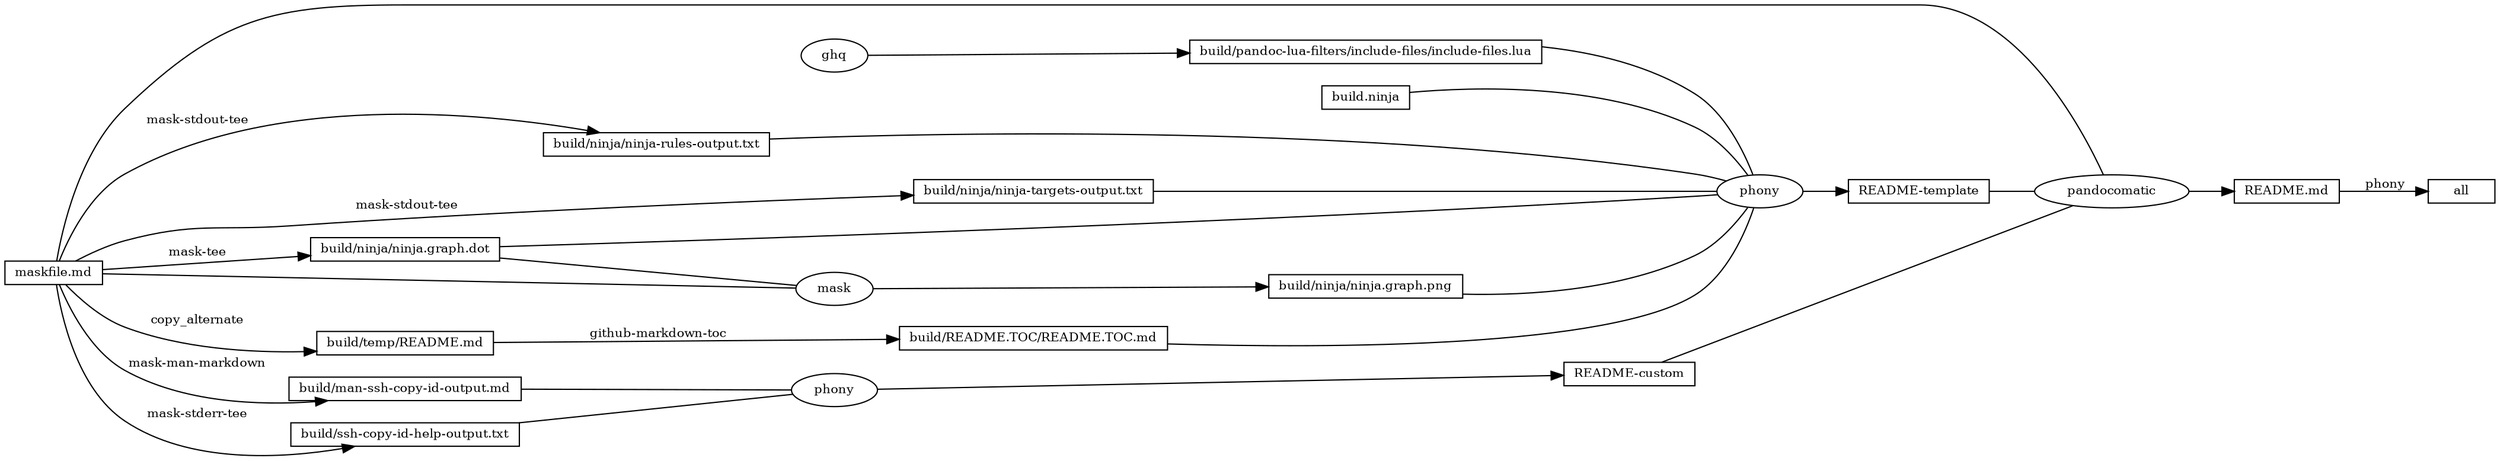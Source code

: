 digraph ninja {
rankdir="LR"
node [fontsize=10, shape=box, height=0.25]
edge [fontsize=10]
"0x7fdfa4407fb0" [label="all"]
"0x7fdfa4408040" -> "0x7fdfa4407fb0" [label=" phony"]
"0x7fdfa4408040" [label="README.md"]
"0x7fdfa4409890" [label="pandocomatic", shape=ellipse]
"0x7fdfa4409890" -> "0x7fdfa4408040"
"0x7fdfa4408830" -> "0x7fdfa4409890" [arrowhead=none]
"0x7fdfa44091f0" -> "0x7fdfa4409890" [arrowhead=none]
"0x7fdfa44099d0" -> "0x7fdfa4409890" [arrowhead=none]
"0x7fdfa4408830" [label="maskfile.md"]
"0x7fdfa44091f0" [label="README-template"]
"0x7fdfa4409290" [label="phony", shape=ellipse]
"0x7fdfa4409290" -> "0x7fdfa44091f0"
"0x7fdfa4408570" -> "0x7fdfa4409290" [arrowhead=none]
"0x7fdfa44095d0" -> "0x7fdfa4409290" [arrowhead=none]
"0x7fdfa4408770" -> "0x7fdfa4409290" [arrowhead=none]
"0x7fdfa44089e0" -> "0x7fdfa4409290" [arrowhead=none]
"0x7fdfa4408c40" -> "0x7fdfa4409290" [arrowhead=none]
"0x7fdfa4408e80" -> "0x7fdfa4409290" [arrowhead=none]
"0x7fdfa4409140" -> "0x7fdfa4409290" [arrowhead=none]
"0x7fdfa4408570" [label="build/pandoc-lua-filters/include-files/include-files.lua"]
"0x7fdfa4408500" [label="ghq", shape=ellipse]
"0x7fdfa4408500" -> "0x7fdfa4408570"
"0x7fdfa44095d0" [label="build.ninja"]
"0x7fdfa4408770" [label="build/ninja/ninja-rules-output.txt"]
"0x7fdfa4408830" -> "0x7fdfa4408770" [label=" mask-stdout-tee"]
"0x7fdfa44089e0" [label="build/ninja/ninja-targets-output.txt"]
"0x7fdfa4408830" -> "0x7fdfa44089e0" [label=" mask-stdout-tee"]
"0x7fdfa4408c40" [label="build/ninja/ninja.graph.dot"]
"0x7fdfa4408830" -> "0x7fdfa4408c40" [label=" mask-tee"]
"0x7fdfa4408e80" [label="build/ninja/ninja.graph.png"]
"0x7fdfa4408e10" [label="mask", shape=ellipse]
"0x7fdfa4408e10" -> "0x7fdfa4408e80"
"0x7fdfa4408830" -> "0x7fdfa4408e10" [arrowhead=none]
"0x7fdfa4408c40" -> "0x7fdfa4408e10" [arrowhead=none]
"0x7fdfa4409140" [label="build/README.TOC/README.TOC.md"]
"0x7fdfa4408fa0" -> "0x7fdfa4409140" [label=" github-markdown-toc"]
"0x7fdfa4408fa0" [label="build/temp/README.md"]
"0x7fdfa4408830" -> "0x7fdfa4408fa0" [label=" copy_alternate"]
"0x7fdfa44099d0" [label="README-custom"]
"0x7fdfa4409960" [label="phony", shape=ellipse]
"0x7fdfa4409960" -> "0x7fdfa44099d0"
"0x7fdfa44093c0" -> "0x7fdfa4409960" [arrowhead=none]
"0x7fdfa44097c0" -> "0x7fdfa4409960" [arrowhead=none]
"0x7fdfa44093c0" [label="build/ssh-copy-id-help-output.txt"]
"0x7fdfa4408830" -> "0x7fdfa44093c0" [label=" mask-stderr-tee"]
"0x7fdfa44097c0" [label="build/man-ssh-copy-id-output.md"]
"0x7fdfa4408830" -> "0x7fdfa44097c0" [label=" mask-man-markdown"]
}
